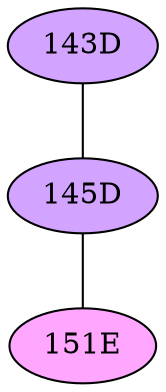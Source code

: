 // The Round Table
graph {
	"143D" [fillcolor="#D3A4FF" style=radial]
	"145D" [fillcolor="#D3A4FF" style=radial]
	"143D" -- "145D" [penwidth=1]
	"145D" [fillcolor="#D3A4FF" style=radial]
	"151E" [fillcolor="#FFA6FF" style=radial]
	"145D" -- "151E" [penwidth=1]
}
